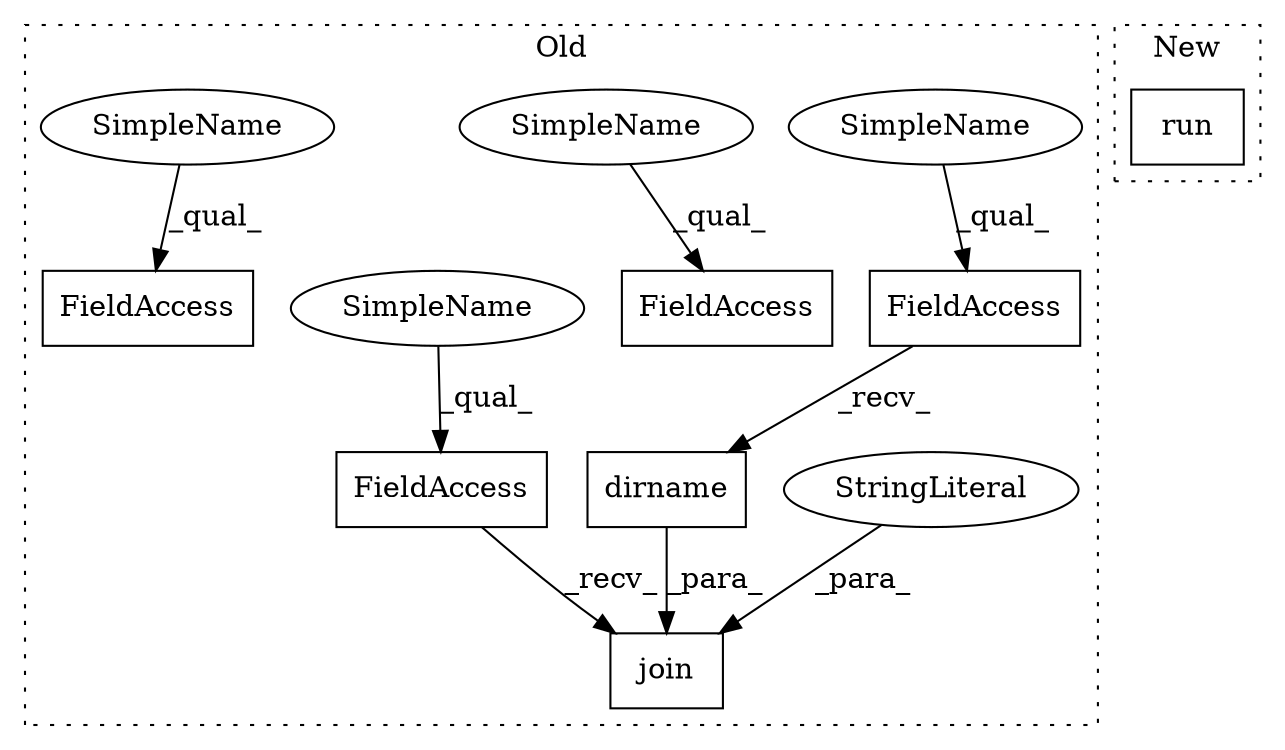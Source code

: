 digraph G {
subgraph cluster0 {
1 [label="dirname" a="32" s="8543,8577" l="8,1" shape="box"];
3 [label="FieldAccess" a="22" s="8535" l="7" shape="box"];
4 [label="join" a="32" s="8636,8683" l="5,1" shape="box"];
5 [label="StringLiteral" a="45" s="8651" l="32" shape="ellipse"];
6 [label="FieldAccess" a="22" s="8701" l="9" shape="box"];
7 [label="FieldAccess" a="22" s="8551" l="7" shape="box"];
8 [label="FieldAccess" a="22" s="8628" l="7" shape="box"];
9 [label="SimpleName" a="42" s="8535" l="2" shape="ellipse"];
10 [label="SimpleName" a="42" s="8551" l="2" shape="ellipse"];
11 [label="SimpleName" a="42" s="8628" l="2" shape="ellipse"];
12 [label="SimpleName" a="42" s="8701" l="2" shape="ellipse"];
label = "Old";
style="dotted";
}
subgraph cluster1 {
2 [label="run" a="32" s="437,545" l="4,1" shape="box"];
label = "New";
style="dotted";
}
1 -> 4 [label="_para_"];
3 -> 1 [label="_recv_"];
5 -> 4 [label="_para_"];
8 -> 4 [label="_recv_"];
9 -> 3 [label="_qual_"];
10 -> 7 [label="_qual_"];
11 -> 8 [label="_qual_"];
12 -> 6 [label="_qual_"];
}